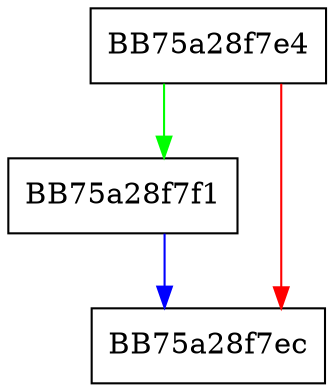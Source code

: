 digraph autoIncStep {
  node [shape="box"];
  graph [splines=ortho];
  BB75a28f7e4 -> BB75a28f7f1 [color="green"];
  BB75a28f7e4 -> BB75a28f7ec [color="red"];
  BB75a28f7f1 -> BB75a28f7ec [color="blue"];
}
